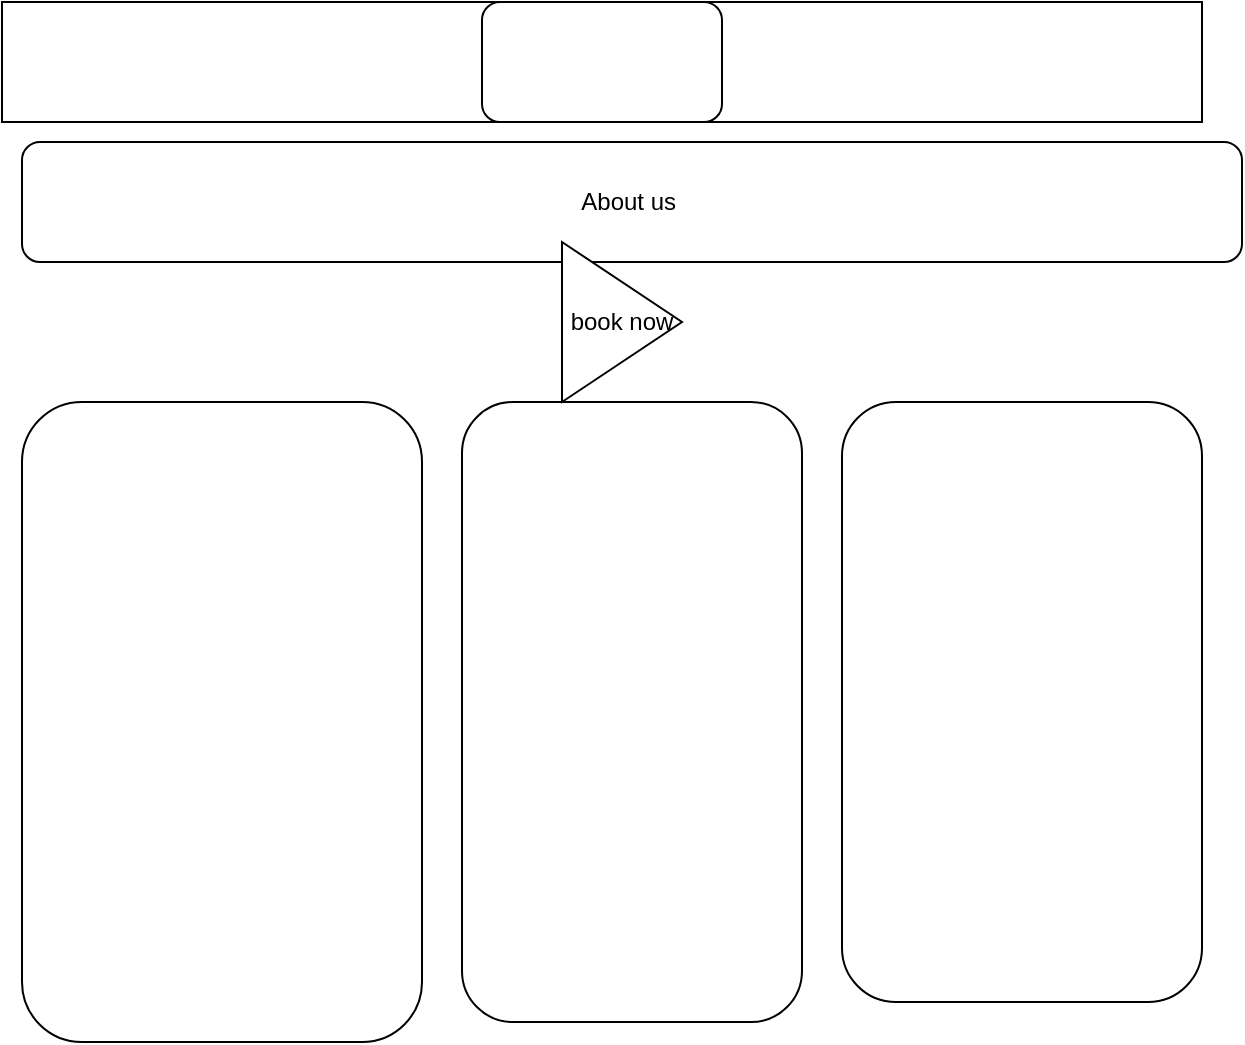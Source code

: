 <mxfile>
    <diagram id="7W_gYthSpL2cqLqX5NLc" name="Page-1">
        <mxGraphModel dx="576" dy="475" grid="1" gridSize="10" guides="1" tooltips="1" connect="1" arrows="1" fold="1" page="1" pageScale="1" pageWidth="850" pageHeight="1100" math="0" shadow="0">
            <root>
                <mxCell id="0"/>
                <mxCell id="1" parent="0"/>
                <mxCell id="2" value="" style="rounded=0;whiteSpace=wrap;html=1;" vertex="1" parent="1">
                    <mxGeometry x="40" width="600" height="60" as="geometry"/>
                </mxCell>
                <mxCell id="3" value="" style="rounded=1;whiteSpace=wrap;html=1;" vertex="1" parent="1">
                    <mxGeometry x="280" width="120" height="60" as="geometry"/>
                </mxCell>
                <mxCell id="4" value="" style="rounded=1;whiteSpace=wrap;html=1;" vertex="1" parent="1">
                    <mxGeometry x="50" y="200" width="200" height="320" as="geometry"/>
                </mxCell>
                <mxCell id="6" value="" style="rounded=1;whiteSpace=wrap;html=1;" vertex="1" parent="1">
                    <mxGeometry x="270" y="200" width="170" height="310" as="geometry"/>
                </mxCell>
                <mxCell id="7" value="" style="rounded=1;whiteSpace=wrap;html=1;" vertex="1" parent="1">
                    <mxGeometry x="460" y="200" width="180" height="300" as="geometry"/>
                </mxCell>
                <mxCell id="8" value="About us&amp;nbsp;" style="rounded=1;whiteSpace=wrap;html=1;" vertex="1" parent="1">
                    <mxGeometry x="50" y="70" width="610" height="60" as="geometry"/>
                </mxCell>
                <mxCell id="9" value="book now" style="triangle;whiteSpace=wrap;html=1;rotation=0;" vertex="1" parent="1">
                    <mxGeometry x="320" y="120" width="60" height="80" as="geometry"/>
                </mxCell>
            </root>
        </mxGraphModel>
    </diagram>
</mxfile>